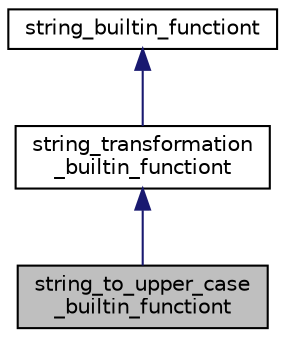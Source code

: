 digraph "string_to_upper_case_builtin_functiont"
{
 // LATEX_PDF_SIZE
  bgcolor="transparent";
  edge [fontname="Helvetica",fontsize="10",labelfontname="Helvetica",labelfontsize="10"];
  node [fontname="Helvetica",fontsize="10",shape=record];
  Node1 [label="string_to_upper_case\l_builtin_functiont",height=0.2,width=0.4,color="black", fillcolor="grey75", style="filled", fontcolor="black",tooltip="Converting each lowercase character of Basic Latin and Latin-1 supplement to the corresponding upperc..."];
  Node2 -> Node1 [dir="back",color="midnightblue",fontsize="10",style="solid",fontname="Helvetica"];
  Node2 [label="string_transformation\l_builtin_functiont",height=0.2,width=0.4,color="black",URL="$classstring__transformation__builtin__functiont.html",tooltip="String builtin_function transforming one string into another."];
  Node3 -> Node2 [dir="back",color="midnightblue",fontsize="10",style="solid",fontname="Helvetica"];
  Node3 [label="string_builtin_functiont",height=0.2,width=0.4,color="black",URL="$classstring__builtin__functiont.html",tooltip="Base class for string functions that are built in the solver."];
}

